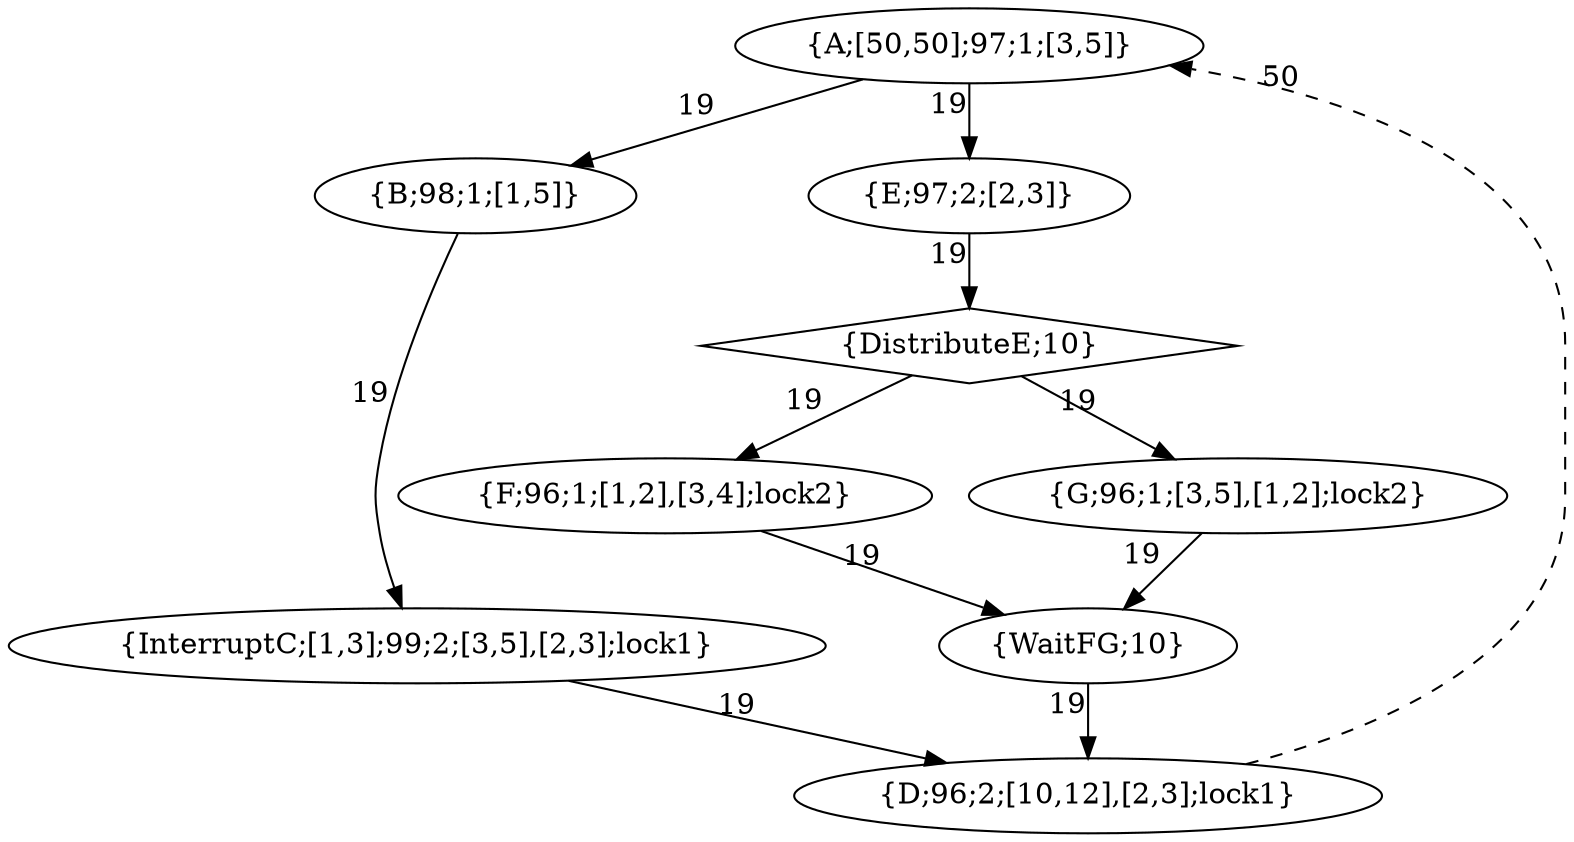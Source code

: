digraph G {
    A [label = "{A;[50,50];97;1;[3,5]}";];
    A -> B [xlabel = "19"; style = "";];
    A -> E [xlabel = "19"; style = "";];
    B [label = "{B;98;1;[1,5]}";];
    B -> C [xlabel = "19"; style = "";];
    C [label = "{InterruptC;[1,3];99;2;[3,5],[2,3];lock1}";];
    C-> D [xlabel = "19"; style = "ddd";];
    D [label = "{D;96;2;[10,12],[2,3];lock1}";];
    E [label = "{E;97;2;[2,3]}";];
    E -> DistributeE [xlabel = "19"; style = "";];
    DistributeE -> F [xlabel = "19"; style = "";];
    DistributeE -> G [xlabel = "19"; style = "";];
    F -> WaitFG [xlabel = "19"; style = "";];
    G -> WaitFG [xlabel = "19"; style = "";];
    WaitFG [label = "{WaitFG;10}";];
    WaitFG -> D [xlabel = "19"; style = "";];
    DistributeE [label = "{DistributeE;10}", shape = "diamond"];
    F [label = "{F;96;1;[1,2],[3,4];lock2}";];
    G [label = "{G;96;1;[3,5],[1,2];lock2}";];
    D -> A [xlabel ="50", style = "dashed"];
}